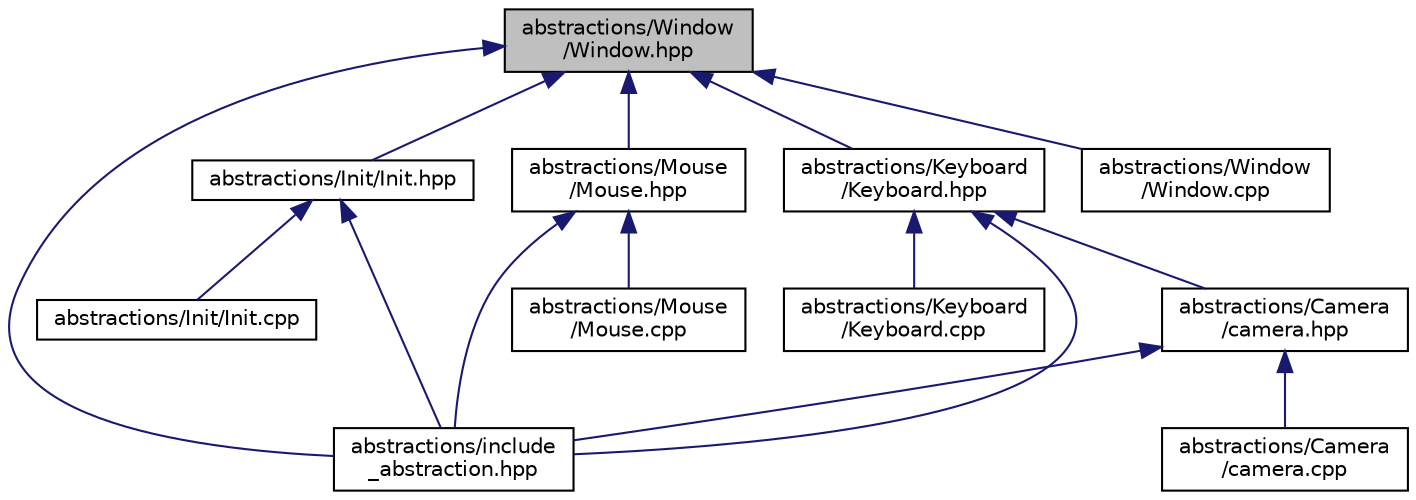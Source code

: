 digraph "abstractions/Window/Window.hpp"
{
 // LATEX_PDF_SIZE
  edge [fontname="Helvetica",fontsize="10",labelfontname="Helvetica",labelfontsize="10"];
  node [fontname="Helvetica",fontsize="10",shape=record];
  Node1 [label="abstractions/Window\l/Window.hpp",height=0.2,width=0.4,color="black", fillcolor="grey75", style="filled", fontcolor="black",tooltip=" "];
  Node1 -> Node2 [dir="back",color="midnightblue",fontsize="10",style="solid",fontname="Helvetica"];
  Node2 [label="abstractions/Init/Init.hpp",height=0.2,width=0.4,color="black", fillcolor="white", style="filled",URL="$Init_8hpp.html",tooltip=" "];
  Node2 -> Node3 [dir="back",color="midnightblue",fontsize="10",style="solid",fontname="Helvetica"];
  Node3 [label="abstractions/include\l_abstraction.hpp",height=0.2,width=0.4,color="black", fillcolor="white", style="filled",URL="$include__abstraction_8hpp.html",tooltip=" "];
  Node2 -> Node4 [dir="back",color="midnightblue",fontsize="10",style="solid",fontname="Helvetica"];
  Node4 [label="abstractions/Init/Init.cpp",height=0.2,width=0.4,color="black", fillcolor="white", style="filled",URL="$Init_8cpp.html",tooltip=" "];
  Node1 -> Node3 [dir="back",color="midnightblue",fontsize="10",style="solid",fontname="Helvetica"];
  Node1 -> Node5 [dir="back",color="midnightblue",fontsize="10",style="solid",fontname="Helvetica"];
  Node5 [label="abstractions/Keyboard\l/Keyboard.hpp",height=0.2,width=0.4,color="black", fillcolor="white", style="filled",URL="$Keyboard_8hpp.html",tooltip=" "];
  Node5 -> Node6 [dir="back",color="midnightblue",fontsize="10",style="solid",fontname="Helvetica"];
  Node6 [label="abstractions/Camera\l/camera.hpp",height=0.2,width=0.4,color="black", fillcolor="white", style="filled",URL="$camera_8hpp.html",tooltip=" "];
  Node6 -> Node7 [dir="back",color="midnightblue",fontsize="10",style="solid",fontname="Helvetica"];
  Node7 [label="abstractions/Camera\l/camera.cpp",height=0.2,width=0.4,color="black", fillcolor="white", style="filled",URL="$camera_8cpp.html",tooltip=" "];
  Node6 -> Node3 [dir="back",color="midnightblue",fontsize="10",style="solid",fontname="Helvetica"];
  Node5 -> Node3 [dir="back",color="midnightblue",fontsize="10",style="solid",fontname="Helvetica"];
  Node5 -> Node8 [dir="back",color="midnightblue",fontsize="10",style="solid",fontname="Helvetica"];
  Node8 [label="abstractions/Keyboard\l/Keyboard.cpp",height=0.2,width=0.4,color="black", fillcolor="white", style="filled",URL="$Keyboard_8cpp.html",tooltip=" "];
  Node1 -> Node9 [dir="back",color="midnightblue",fontsize="10",style="solid",fontname="Helvetica"];
  Node9 [label="abstractions/Mouse\l/Mouse.hpp",height=0.2,width=0.4,color="black", fillcolor="white", style="filled",URL="$Mouse_8hpp.html",tooltip=" "];
  Node9 -> Node3 [dir="back",color="midnightblue",fontsize="10",style="solid",fontname="Helvetica"];
  Node9 -> Node10 [dir="back",color="midnightblue",fontsize="10",style="solid",fontname="Helvetica"];
  Node10 [label="abstractions/Mouse\l/Mouse.cpp",height=0.2,width=0.4,color="black", fillcolor="white", style="filled",URL="$Mouse_8cpp.html",tooltip=" "];
  Node1 -> Node11 [dir="back",color="midnightblue",fontsize="10",style="solid",fontname="Helvetica"];
  Node11 [label="abstractions/Window\l/Window.cpp",height=0.2,width=0.4,color="black", fillcolor="white", style="filled",URL="$Window_8cpp.html",tooltip=" "];
}
